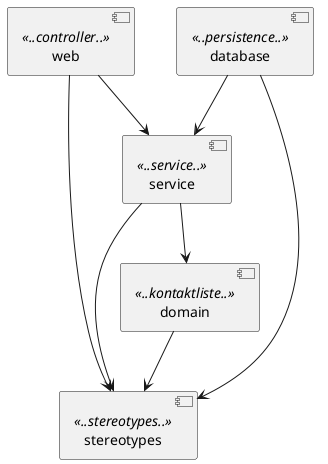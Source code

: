 @startuml
[web] <<..controller..>>
[service] <<..service..>>
[database] <<..persistence..>>
[stereotypes] <<..stereotypes..>>
[domain] <<..kontaktliste..>>

[web] --> [service]
[database] --> [service]
[web] --> [stereotypes]
[database] --> [stereotypes]
[service] --> [stereotypes]
[domain] --> [stereotypes]
[service] --> [domain]
@enduml


